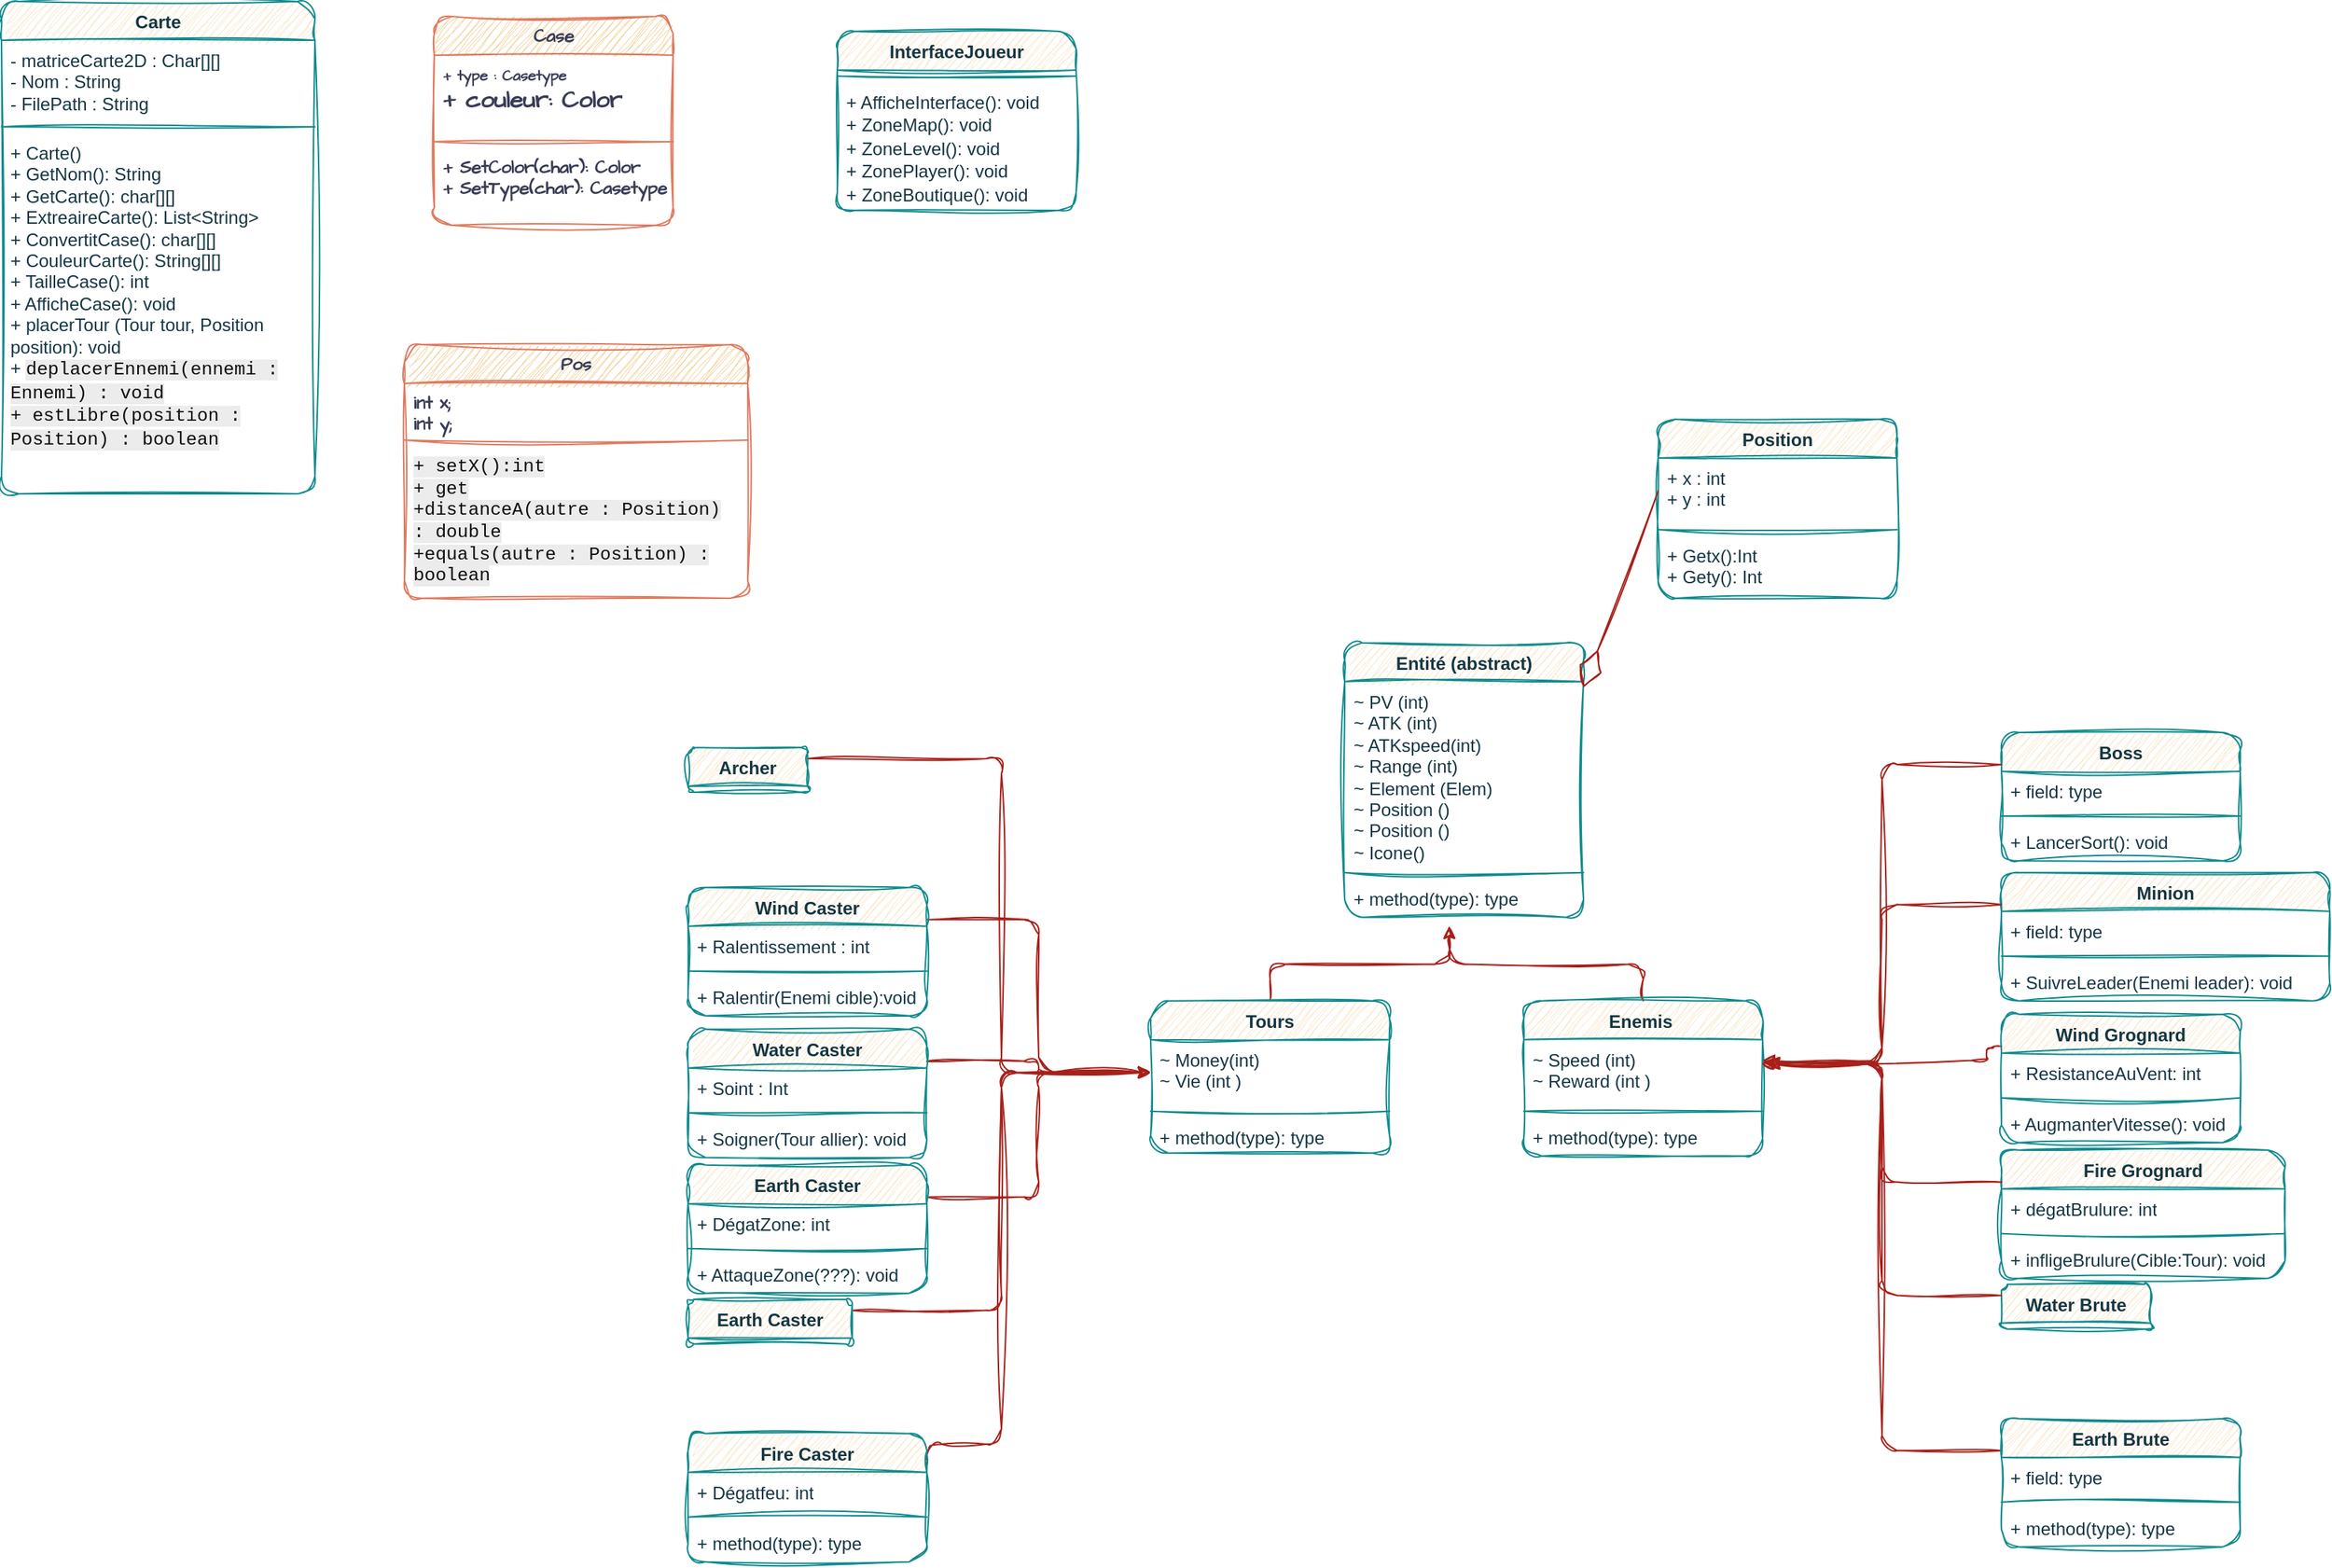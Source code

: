 <mxfile version="24.7.17">
  <diagram id="C5RBs43oDa-KdzZeNtuy" name="Page-1">
    <mxGraphModel dx="1032" dy="497" grid="1" gridSize="10" guides="1" tooltips="1" connect="1" arrows="1" fold="1" page="1" pageScale="1" pageWidth="2339" pageHeight="3300" math="0" shadow="0">
      <root>
        <mxCell id="WIyWlLk6GJQsqaUBKTNV-0" />
        <mxCell id="WIyWlLk6GJQsqaUBKTNV-1" parent="WIyWlLk6GJQsqaUBKTNV-0" />
        <mxCell id="_MfOMdRo1afwO7vZQT5i-0" value="Entit&lt;span style=&quot;background-color: initial;&quot;&gt;é (abstract)&lt;/span&gt;" style="swimlane;fontStyle=1;align=center;verticalAlign=top;childLayout=stackLayout;horizontal=1;startSize=26;horizontalStack=0;resizeParent=1;resizeParentMax=0;resizeLast=0;collapsible=1;marginBottom=0;whiteSpace=wrap;html=1;labelBackgroundColor=none;fillColor=#FAE5C7;strokeColor=#0F8B8D;fontColor=#143642;rounded=1;sketch=1;curveFitting=1;jiggle=2;" parent="WIyWlLk6GJQsqaUBKTNV-1" vertex="1">
          <mxGeometry x="1380" y="479.83" width="160" height="184" as="geometry" />
        </mxCell>
        <mxCell id="_MfOMdRo1afwO7vZQT5i-1" value="~ PV (int)&lt;div&gt;~ ATK (int)&lt;/div&gt;&lt;div&gt;~ ATKspeed(int)&lt;/div&gt;&lt;div&gt;~ Range (int)&lt;/div&gt;&lt;div&gt;~ Element (Elem)&amp;nbsp;&lt;/div&gt;&lt;div&gt;~ Position ()&lt;/div&gt;&lt;div&gt;~ Position ()&lt;/div&gt;&lt;div&gt;~ Icone()&lt;/div&gt;" style="text;strokeColor=none;fillColor=none;align=left;verticalAlign=top;spacingLeft=4;spacingRight=4;overflow=hidden;rotatable=0;points=[[0,0.5],[1,0.5]];portConstraint=eastwest;whiteSpace=wrap;html=1;labelBackgroundColor=none;fontColor=#143642;rounded=1;sketch=1;curveFitting=1;jiggle=2;" parent="_MfOMdRo1afwO7vZQT5i-0" vertex="1">
          <mxGeometry y="26" width="160" height="124" as="geometry" />
        </mxCell>
        <mxCell id="_MfOMdRo1afwO7vZQT5i-2" value="" style="line;strokeWidth=1;fillColor=none;align=left;verticalAlign=middle;spacingTop=-1;spacingLeft=3;spacingRight=3;rotatable=0;labelPosition=right;points=[];portConstraint=eastwest;labelBackgroundColor=none;strokeColor=#0F8B8D;fontColor=#143642;rounded=1;sketch=1;curveFitting=1;jiggle=2;" parent="_MfOMdRo1afwO7vZQT5i-0" vertex="1">
          <mxGeometry y="150" width="160" height="8" as="geometry" />
        </mxCell>
        <mxCell id="_MfOMdRo1afwO7vZQT5i-3" value="+ method(type): type" style="text;strokeColor=none;fillColor=none;align=left;verticalAlign=top;spacingLeft=4;spacingRight=4;overflow=hidden;rotatable=0;points=[[0,0.5],[1,0.5]];portConstraint=eastwest;whiteSpace=wrap;html=1;labelBackgroundColor=none;fontColor=#143642;rounded=1;sketch=1;curveFitting=1;jiggle=2;" parent="_MfOMdRo1afwO7vZQT5i-0" vertex="1">
          <mxGeometry y="158" width="160" height="26" as="geometry" />
        </mxCell>
        <mxCell id="_MfOMdRo1afwO7vZQT5i-50" style="edgeStyle=orthogonalEdgeStyle;rounded=1;orthogonalLoop=1;jettySize=auto;html=1;exitX=0.5;exitY=0;exitDx=0;exitDy=0;strokeColor=#A8201A;fontColor=default;labelBackgroundColor=none;sketch=1;curveFitting=1;jiggle=2;" parent="WIyWlLk6GJQsqaUBKTNV-1" source="_MfOMdRo1afwO7vZQT5i-4" edge="1">
          <mxGeometry relative="1" as="geometry">
            <mxPoint x="1450" y="669.83" as="targetPoint" />
          </mxGeometry>
        </mxCell>
        <mxCell id="_MfOMdRo1afwO7vZQT5i-4" value="Enemis&amp;nbsp;" style="swimlane;fontStyle=1;align=center;verticalAlign=top;childLayout=stackLayout;horizontal=1;startSize=26;horizontalStack=0;resizeParent=1;resizeParentMax=0;resizeLast=0;collapsible=1;marginBottom=0;whiteSpace=wrap;html=1;strokeColor=#0F8B8D;fontColor=#143642;fillColor=#FAE5C7;labelBackgroundColor=none;rounded=1;sketch=1;curveFitting=1;jiggle=2;" parent="WIyWlLk6GJQsqaUBKTNV-1" vertex="1">
          <mxGeometry x="1500" y="719.83" width="160" height="104" as="geometry" />
        </mxCell>
        <mxCell id="_MfOMdRo1afwO7vZQT5i-5" value="~ Speed (int)&lt;div&gt;~ Reward (int )&lt;/div&gt;" style="text;strokeColor=none;fillColor=none;align=left;verticalAlign=top;spacingLeft=4;spacingRight=4;overflow=hidden;rotatable=0;points=[[0,0.5],[1,0.5]];portConstraint=eastwest;whiteSpace=wrap;html=1;fontColor=#143642;labelBackgroundColor=none;rounded=1;sketch=1;curveFitting=1;jiggle=2;" parent="_MfOMdRo1afwO7vZQT5i-4" vertex="1">
          <mxGeometry y="26" width="160" height="44" as="geometry" />
        </mxCell>
        <mxCell id="_MfOMdRo1afwO7vZQT5i-6" value="" style="line;strokeWidth=1;fillColor=none;align=left;verticalAlign=middle;spacingTop=-1;spacingLeft=3;spacingRight=3;rotatable=0;labelPosition=right;points=[];portConstraint=eastwest;strokeColor=#0F8B8D;fontColor=#143642;labelBackgroundColor=none;rounded=1;sketch=1;curveFitting=1;jiggle=2;" parent="_MfOMdRo1afwO7vZQT5i-4" vertex="1">
          <mxGeometry y="70" width="160" height="8" as="geometry" />
        </mxCell>
        <mxCell id="_MfOMdRo1afwO7vZQT5i-7" value="+ method(type): type" style="text;strokeColor=none;fillColor=none;align=left;verticalAlign=top;spacingLeft=4;spacingRight=4;overflow=hidden;rotatable=0;points=[[0,0.5],[1,0.5]];portConstraint=eastwest;whiteSpace=wrap;html=1;fontColor=#143642;labelBackgroundColor=none;rounded=1;sketch=1;curveFitting=1;jiggle=2;" parent="_MfOMdRo1afwO7vZQT5i-4" vertex="1">
          <mxGeometry y="78" width="160" height="26" as="geometry" />
        </mxCell>
        <mxCell id="_MfOMdRo1afwO7vZQT5i-51" style="edgeStyle=orthogonalEdgeStyle;rounded=1;orthogonalLoop=1;jettySize=auto;html=1;exitX=0.5;exitY=0;exitDx=0;exitDy=0;strokeColor=#A8201A;fontColor=default;labelBackgroundColor=none;sketch=1;curveFitting=1;jiggle=2;" parent="WIyWlLk6GJQsqaUBKTNV-1" source="_MfOMdRo1afwO7vZQT5i-9" edge="1">
          <mxGeometry relative="1" as="geometry">
            <mxPoint x="1450" y="669.83" as="targetPoint" />
          </mxGeometry>
        </mxCell>
        <mxCell id="_MfOMdRo1afwO7vZQT5i-9" value="Tours" style="swimlane;fontStyle=1;align=center;verticalAlign=top;childLayout=stackLayout;horizontal=1;startSize=26;horizontalStack=0;resizeParent=1;resizeParentMax=0;resizeLast=0;collapsible=1;marginBottom=0;whiteSpace=wrap;html=1;strokeColor=#0F8B8D;fontColor=#143642;fillColor=#FAE5C7;labelBackgroundColor=none;rounded=1;sketch=1;curveFitting=1;jiggle=2;" parent="WIyWlLk6GJQsqaUBKTNV-1" vertex="1">
          <mxGeometry x="1250" y="719.83" width="160" height="102" as="geometry" />
        </mxCell>
        <mxCell id="_MfOMdRo1afwO7vZQT5i-10" value="~ Money(int)&lt;div&gt;~ Vie (int )&lt;/div&gt;" style="text;strokeColor=none;fillColor=none;align=left;verticalAlign=top;spacingLeft=4;spacingRight=4;overflow=hidden;rotatable=0;points=[[0,0.5],[1,0.5]];portConstraint=eastwest;whiteSpace=wrap;html=1;fontColor=#143642;labelBackgroundColor=none;rounded=1;sketch=1;curveFitting=1;jiggle=2;" parent="_MfOMdRo1afwO7vZQT5i-9" vertex="1">
          <mxGeometry y="26" width="160" height="44" as="geometry" />
        </mxCell>
        <mxCell id="_MfOMdRo1afwO7vZQT5i-11" value="" style="line;strokeWidth=1;fillColor=none;align=left;verticalAlign=middle;spacingTop=-1;spacingLeft=3;spacingRight=3;rotatable=0;labelPosition=right;points=[];portConstraint=eastwest;strokeColor=#0F8B8D;fontColor=#143642;labelBackgroundColor=none;rounded=1;sketch=1;curveFitting=1;jiggle=2;" parent="_MfOMdRo1afwO7vZQT5i-9" vertex="1">
          <mxGeometry y="70" width="160" height="8" as="geometry" />
        </mxCell>
        <mxCell id="_MfOMdRo1afwO7vZQT5i-12" value="+ method(type): type" style="text;strokeColor=none;fillColor=none;align=left;verticalAlign=top;spacingLeft=4;spacingRight=4;overflow=hidden;rotatable=0;points=[[0,0.5],[1,0.5]];portConstraint=eastwest;whiteSpace=wrap;html=1;fontColor=#143642;labelBackgroundColor=none;rounded=1;sketch=1;curveFitting=1;jiggle=2;" parent="_MfOMdRo1afwO7vZQT5i-9" vertex="1">
          <mxGeometry y="78" width="160" height="24" as="geometry" />
        </mxCell>
        <mxCell id="_MfOMdRo1afwO7vZQT5i-17" value="Minion" style="swimlane;fontStyle=1;align=center;verticalAlign=top;childLayout=stackLayout;horizontal=1;startSize=26;horizontalStack=0;resizeParent=1;resizeParentMax=0;resizeLast=0;collapsible=1;marginBottom=0;whiteSpace=wrap;html=1;strokeColor=#0F8B8D;fontColor=#143642;fillColor=#FAE5C7;labelBackgroundColor=none;rounded=1;sketch=1;curveFitting=1;jiggle=2;" parent="WIyWlLk6GJQsqaUBKTNV-1" vertex="1">
          <mxGeometry x="1820" y="633.83" width="220" height="86" as="geometry">
            <mxRectangle x="1820" y="633.83" width="80" height="30" as="alternateBounds" />
          </mxGeometry>
        </mxCell>
        <mxCell id="_MfOMdRo1afwO7vZQT5i-18" value="+ field: type" style="text;strokeColor=none;fillColor=none;align=left;verticalAlign=top;spacingLeft=4;spacingRight=4;overflow=hidden;rotatable=0;points=[[0,0.5],[1,0.5]];portConstraint=eastwest;whiteSpace=wrap;html=1;fontColor=#143642;labelBackgroundColor=none;rounded=1;sketch=1;curveFitting=1;jiggle=2;" parent="_MfOMdRo1afwO7vZQT5i-17" vertex="1">
          <mxGeometry y="26" width="220" height="26" as="geometry" />
        </mxCell>
        <mxCell id="_MfOMdRo1afwO7vZQT5i-19" value="" style="line;strokeWidth=1;fillColor=none;align=left;verticalAlign=middle;spacingTop=-1;spacingLeft=3;spacingRight=3;rotatable=0;labelPosition=right;points=[];portConstraint=eastwest;strokeColor=#0F8B8D;fontColor=#143642;labelBackgroundColor=none;rounded=1;sketch=1;curveFitting=1;jiggle=2;" parent="_MfOMdRo1afwO7vZQT5i-17" vertex="1">
          <mxGeometry y="52" width="220" height="8" as="geometry" />
        </mxCell>
        <mxCell id="_MfOMdRo1afwO7vZQT5i-20" value="+ SuivreLeader(Enemi leader): void" style="text;strokeColor=none;fillColor=none;align=left;verticalAlign=top;spacingLeft=4;spacingRight=4;overflow=hidden;rotatable=0;points=[[0,0.5],[1,0.5]];portConstraint=eastwest;whiteSpace=wrap;html=1;fontColor=#143642;labelBackgroundColor=none;rounded=1;sketch=1;curveFitting=1;jiggle=2;" parent="_MfOMdRo1afwO7vZQT5i-17" vertex="1">
          <mxGeometry y="60" width="220" height="26" as="geometry" />
        </mxCell>
        <mxCell id="_MfOMdRo1afwO7vZQT5i-54" style="edgeStyle=orthogonalEdgeStyle;rounded=1;hachureGap=4;orthogonalLoop=1;jettySize=auto;html=1;exitX=0;exitY=0.25;exitDx=0;exitDy=0;strokeColor=#A8201A;fontFamily=Architects Daughter;fontSource=https%3A%2F%2Ffonts.googleapis.com%2Fcss%3Ffamily%3DArchitects%2BDaughter;fontColor=default;labelBackgroundColor=none;sketch=1;curveFitting=1;jiggle=2;" parent="WIyWlLk6GJQsqaUBKTNV-1" source="_MfOMdRo1afwO7vZQT5i-21" edge="1">
          <mxGeometry relative="1" as="geometry">
            <mxPoint x="1660" y="759.83" as="targetPoint" />
            <Array as="points">
              <mxPoint x="1810" y="759.83" />
            </Array>
          </mxGeometry>
        </mxCell>
        <mxCell id="_MfOMdRo1afwO7vZQT5i-21" value="Wind Grognard" style="swimlane;fontStyle=1;align=center;verticalAlign=top;childLayout=stackLayout;horizontal=1;startSize=26;horizontalStack=0;resizeParent=1;resizeParentMax=0;resizeLast=0;collapsible=1;marginBottom=0;whiteSpace=wrap;html=1;strokeColor=#0F8B8D;fontColor=#143642;fillColor=#FAE5C7;labelBackgroundColor=none;rounded=1;sketch=1;curveFitting=1;jiggle=2;" parent="WIyWlLk6GJQsqaUBKTNV-1" vertex="1">
          <mxGeometry x="1820" y="728.83" width="160" height="86" as="geometry">
            <mxRectangle x="1820" y="728.83" width="120" height="30" as="alternateBounds" />
          </mxGeometry>
        </mxCell>
        <mxCell id="_MfOMdRo1afwO7vZQT5i-22" value="+ ResistanceAuVent: int" style="text;strokeColor=none;fillColor=none;align=left;verticalAlign=top;spacingLeft=4;spacingRight=4;overflow=hidden;rotatable=0;points=[[0,0.5],[1,0.5]];portConstraint=eastwest;whiteSpace=wrap;html=1;fontColor=#143642;labelBackgroundColor=none;rounded=1;sketch=1;curveFitting=1;jiggle=2;" parent="_MfOMdRo1afwO7vZQT5i-21" vertex="1">
          <mxGeometry y="26" width="160" height="26" as="geometry" />
        </mxCell>
        <mxCell id="_MfOMdRo1afwO7vZQT5i-23" value="" style="line;strokeWidth=1;fillColor=none;align=left;verticalAlign=middle;spacingTop=-1;spacingLeft=3;spacingRight=3;rotatable=0;labelPosition=right;points=[];portConstraint=eastwest;strokeColor=#0F8B8D;fontColor=#143642;labelBackgroundColor=none;rounded=1;sketch=1;curveFitting=1;jiggle=2;" parent="_MfOMdRo1afwO7vZQT5i-21" vertex="1">
          <mxGeometry y="52" width="160" height="8" as="geometry" />
        </mxCell>
        <mxCell id="_MfOMdRo1afwO7vZQT5i-24" value="+ AugmanterVitesse(): void" style="text;strokeColor=none;fillColor=none;align=left;verticalAlign=top;spacingLeft=4;spacingRight=4;overflow=hidden;rotatable=0;points=[[0,0.5],[1,0.5]];portConstraint=eastwest;whiteSpace=wrap;html=1;fontColor=#143642;labelBackgroundColor=none;rounded=1;sketch=1;curveFitting=1;jiggle=2;" parent="_MfOMdRo1afwO7vZQT5i-21" vertex="1">
          <mxGeometry y="60" width="160" height="26" as="geometry" />
        </mxCell>
        <mxCell id="_MfOMdRo1afwO7vZQT5i-25" value="Fire&lt;span style=&quot;background-color: initial;&quot;&gt;&amp;nbsp;Grognard&lt;/span&gt;" style="swimlane;fontStyle=1;align=center;verticalAlign=top;childLayout=stackLayout;horizontal=1;startSize=26;horizontalStack=0;resizeParent=1;resizeParentMax=0;resizeLast=0;collapsible=1;marginBottom=0;whiteSpace=wrap;html=1;strokeColor=#0F8B8D;fontColor=#143642;fillColor=#FAE5C7;labelBackgroundColor=none;rounded=1;sketch=1;curveFitting=1;jiggle=2;" parent="WIyWlLk6GJQsqaUBKTNV-1" vertex="1">
          <mxGeometry x="1820" y="819.83" width="190" height="86" as="geometry">
            <mxRectangle x="1820" y="819.83" width="120" height="30" as="alternateBounds" />
          </mxGeometry>
        </mxCell>
        <mxCell id="_MfOMdRo1afwO7vZQT5i-26" value="+ dégatBrulure: int" style="text;strokeColor=none;fillColor=none;align=left;verticalAlign=top;spacingLeft=4;spacingRight=4;overflow=hidden;rotatable=0;points=[[0,0.5],[1,0.5]];portConstraint=eastwest;whiteSpace=wrap;html=1;fontColor=#143642;labelBackgroundColor=none;rounded=1;sketch=1;curveFitting=1;jiggle=2;" parent="_MfOMdRo1afwO7vZQT5i-25" vertex="1">
          <mxGeometry y="26" width="190" height="26" as="geometry" />
        </mxCell>
        <mxCell id="_MfOMdRo1afwO7vZQT5i-27" value="" style="line;strokeWidth=1;fillColor=none;align=left;verticalAlign=middle;spacingTop=-1;spacingLeft=3;spacingRight=3;rotatable=0;labelPosition=right;points=[];portConstraint=eastwest;strokeColor=#0F8B8D;fontColor=#143642;labelBackgroundColor=none;rounded=1;sketch=1;curveFitting=1;jiggle=2;" parent="_MfOMdRo1afwO7vZQT5i-25" vertex="1">
          <mxGeometry y="52" width="190" height="8" as="geometry" />
        </mxCell>
        <mxCell id="_MfOMdRo1afwO7vZQT5i-28" value="+ infligeBrulure(Cible:Tour): void" style="text;strokeColor=none;fillColor=none;align=left;verticalAlign=top;spacingLeft=4;spacingRight=4;overflow=hidden;rotatable=0;points=[[0,0.5],[1,0.5]];portConstraint=eastwest;whiteSpace=wrap;html=1;fontColor=#143642;labelBackgroundColor=none;rounded=1;sketch=1;curveFitting=1;jiggle=2;" parent="_MfOMdRo1afwO7vZQT5i-25" vertex="1">
          <mxGeometry y="60" width="190" height="26" as="geometry" />
        </mxCell>
        <mxCell id="_MfOMdRo1afwO7vZQT5i-29" value="&lt;span style=&quot;background-color: initial;&quot;&gt;Water Brute&lt;/span&gt;" style="swimlane;fontStyle=1;align=center;verticalAlign=top;childLayout=stackLayout;horizontal=1;startSize=26;horizontalStack=0;resizeParent=1;resizeParentMax=0;resizeLast=0;collapsible=1;marginBottom=0;whiteSpace=wrap;html=1;strokeColor=#0F8B8D;fontColor=#143642;fillColor=#FAE5C7;labelBackgroundColor=none;rounded=1;sketch=1;curveFitting=1;jiggle=2;" parent="WIyWlLk6GJQsqaUBKTNV-1" vertex="1" collapsed="1">
          <mxGeometry x="1820" y="909.83" width="100" height="30" as="geometry">
            <mxRectangle x="2090" y="590" width="160" height="86" as="alternateBounds" />
          </mxGeometry>
        </mxCell>
        <mxCell id="_MfOMdRo1afwO7vZQT5i-30" value="+ field: type" style="text;strokeColor=none;fillColor=none;align=left;verticalAlign=top;spacingLeft=4;spacingRight=4;overflow=hidden;rotatable=0;points=[[0,0.5],[1,0.5]];portConstraint=eastwest;whiteSpace=wrap;html=1;fontColor=#143642;labelBackgroundColor=none;rounded=1;sketch=1;curveFitting=1;jiggle=2;" parent="_MfOMdRo1afwO7vZQT5i-29" vertex="1">
          <mxGeometry y="26" width="160" height="26" as="geometry" />
        </mxCell>
        <mxCell id="_MfOMdRo1afwO7vZQT5i-31" value="" style="line;strokeWidth=1;fillColor=none;align=left;verticalAlign=middle;spacingTop=-1;spacingLeft=3;spacingRight=3;rotatable=0;labelPosition=right;points=[];portConstraint=eastwest;strokeColor=#0F8B8D;fontColor=#143642;labelBackgroundColor=none;rounded=1;sketch=1;curveFitting=1;jiggle=2;" parent="_MfOMdRo1afwO7vZQT5i-29" vertex="1">
          <mxGeometry y="52" width="160" height="8" as="geometry" />
        </mxCell>
        <mxCell id="_MfOMdRo1afwO7vZQT5i-32" value="+ method(type): type" style="text;strokeColor=none;fillColor=none;align=left;verticalAlign=top;spacingLeft=4;spacingRight=4;overflow=hidden;rotatable=0;points=[[0,0.5],[1,0.5]];portConstraint=eastwest;whiteSpace=wrap;html=1;fontColor=#143642;labelBackgroundColor=none;rounded=1;sketch=1;curveFitting=1;jiggle=2;" parent="_MfOMdRo1afwO7vZQT5i-29" vertex="1">
          <mxGeometry y="60" width="160" height="26" as="geometry" />
        </mxCell>
        <mxCell id="_MfOMdRo1afwO7vZQT5i-60" style="edgeStyle=orthogonalEdgeStyle;rounded=1;hachureGap=4;orthogonalLoop=1;jettySize=auto;html=1;exitX=0;exitY=0.25;exitDx=0;exitDy=0;strokeColor=#A8201A;fontFamily=Architects Daughter;fontSource=https%3A%2F%2Ffonts.googleapis.com%2Fcss%3Ffamily%3DArchitects%2BDaughter;fontColor=default;labelBackgroundColor=none;sketch=1;curveFitting=1;jiggle=2;" parent="WIyWlLk6GJQsqaUBKTNV-1" source="_MfOMdRo1afwO7vZQT5i-33" target="_MfOMdRo1afwO7vZQT5i-5" edge="1">
          <mxGeometry relative="1" as="geometry">
            <Array as="points">
              <mxPoint x="1820" y="1022" />
              <mxPoint x="1740" y="1022" />
              <mxPoint x="1740" y="760" />
            </Array>
          </mxGeometry>
        </mxCell>
        <mxCell id="_MfOMdRo1afwO7vZQT5i-33" value="&lt;span style=&quot;background-color: initial;&quot;&gt;Earth Brute&lt;/span&gt;" style="swimlane;fontStyle=1;align=center;verticalAlign=top;childLayout=stackLayout;horizontal=1;startSize=26;horizontalStack=0;resizeParent=1;resizeParentMax=0;resizeLast=0;collapsible=1;marginBottom=0;whiteSpace=wrap;html=1;strokeColor=#0F8B8D;fontColor=#143642;fillColor=#FAE5C7;labelBackgroundColor=none;rounded=1;sketch=1;curveFitting=1;jiggle=2;" parent="WIyWlLk6GJQsqaUBKTNV-1" vertex="1">
          <mxGeometry x="1820" y="999.83" width="160" height="86" as="geometry">
            <mxRectangle x="1820" y="999.83" width="100" height="30" as="alternateBounds" />
          </mxGeometry>
        </mxCell>
        <mxCell id="_MfOMdRo1afwO7vZQT5i-34" value="+ field: type" style="text;strokeColor=none;fillColor=none;align=left;verticalAlign=top;spacingLeft=4;spacingRight=4;overflow=hidden;rotatable=0;points=[[0,0.5],[1,0.5]];portConstraint=eastwest;whiteSpace=wrap;html=1;fontColor=#143642;labelBackgroundColor=none;rounded=1;sketch=1;curveFitting=1;jiggle=2;" parent="_MfOMdRo1afwO7vZQT5i-33" vertex="1">
          <mxGeometry y="26" width="160" height="26" as="geometry" />
        </mxCell>
        <mxCell id="_MfOMdRo1afwO7vZQT5i-35" value="" style="line;strokeWidth=1;fillColor=none;align=left;verticalAlign=middle;spacingTop=-1;spacingLeft=3;spacingRight=3;rotatable=0;labelPosition=right;points=[];portConstraint=eastwest;strokeColor=#0F8B8D;fontColor=#143642;labelBackgroundColor=none;rounded=1;sketch=1;curveFitting=1;jiggle=2;" parent="_MfOMdRo1afwO7vZQT5i-33" vertex="1">
          <mxGeometry y="52" width="160" height="8" as="geometry" />
        </mxCell>
        <mxCell id="_MfOMdRo1afwO7vZQT5i-36" value="+ method(type): type" style="text;strokeColor=none;fillColor=none;align=left;verticalAlign=top;spacingLeft=4;spacingRight=4;overflow=hidden;rotatable=0;points=[[0,0.5],[1,0.5]];portConstraint=eastwest;whiteSpace=wrap;html=1;fontColor=#143642;labelBackgroundColor=none;rounded=1;sketch=1;curveFitting=1;jiggle=2;" parent="_MfOMdRo1afwO7vZQT5i-33" vertex="1">
          <mxGeometry y="60" width="160" height="26" as="geometry" />
        </mxCell>
        <mxCell id="_MfOMdRo1afwO7vZQT5i-37" value="&lt;span style=&quot;background-color: initial;&quot;&gt;Boss&lt;/span&gt;" style="swimlane;fontStyle=1;align=center;verticalAlign=top;childLayout=stackLayout;horizontal=1;startSize=26;horizontalStack=0;resizeParent=1;resizeParentMax=0;resizeLast=0;collapsible=1;marginBottom=0;whiteSpace=wrap;html=1;strokeColor=#0F8B8D;fontColor=#143642;fillColor=#FAE5C7;labelBackgroundColor=none;rounded=1;sketch=1;curveFitting=1;jiggle=2;" parent="WIyWlLk6GJQsqaUBKTNV-1" vertex="1">
          <mxGeometry x="1820" y="540" width="160" height="86" as="geometry">
            <mxRectangle x="1820" y="540" width="70" height="30" as="alternateBounds" />
          </mxGeometry>
        </mxCell>
        <mxCell id="_MfOMdRo1afwO7vZQT5i-38" value="+ field: type" style="text;strokeColor=none;fillColor=none;align=left;verticalAlign=top;spacingLeft=4;spacingRight=4;overflow=hidden;rotatable=0;points=[[0,0.5],[1,0.5]];portConstraint=eastwest;whiteSpace=wrap;html=1;fontColor=#143642;labelBackgroundColor=none;rounded=1;sketch=1;curveFitting=1;jiggle=2;" parent="_MfOMdRo1afwO7vZQT5i-37" vertex="1">
          <mxGeometry y="26" width="160" height="26" as="geometry" />
        </mxCell>
        <mxCell id="_MfOMdRo1afwO7vZQT5i-39" value="" style="line;strokeWidth=1;fillColor=none;align=left;verticalAlign=middle;spacingTop=-1;spacingLeft=3;spacingRight=3;rotatable=0;labelPosition=right;points=[];portConstraint=eastwest;strokeColor=#0F8B8D;fontColor=#143642;labelBackgroundColor=none;rounded=1;sketch=1;curveFitting=1;jiggle=2;" parent="_MfOMdRo1afwO7vZQT5i-37" vertex="1">
          <mxGeometry y="52" width="160" height="8" as="geometry" />
        </mxCell>
        <mxCell id="_MfOMdRo1afwO7vZQT5i-40" value="+ LancerSort(): void" style="text;strokeColor=none;fillColor=none;align=left;verticalAlign=top;spacingLeft=4;spacingRight=4;overflow=hidden;rotatable=0;points=[[0,0.5],[1,0.5]];portConstraint=eastwest;whiteSpace=wrap;html=1;fontColor=#143642;labelBackgroundColor=none;rounded=1;sketch=1;curveFitting=1;jiggle=2;" parent="_MfOMdRo1afwO7vZQT5i-37" vertex="1">
          <mxGeometry y="60" width="160" height="26" as="geometry" />
        </mxCell>
        <mxCell id="_MfOMdRo1afwO7vZQT5i-52" style="edgeStyle=orthogonalEdgeStyle;rounded=1;orthogonalLoop=1;jettySize=auto;html=1;exitX=0;exitY=0.25;exitDx=0;exitDy=0;entryX=0.995;entryY=0.371;entryDx=0;entryDy=0;entryPerimeter=0;strokeColor=#A8201A;fontColor=default;labelBackgroundColor=none;sketch=1;curveFitting=1;jiggle=2;" parent="WIyWlLk6GJQsqaUBKTNV-1" source="_MfOMdRo1afwO7vZQT5i-17" target="_MfOMdRo1afwO7vZQT5i-5" edge="1">
          <mxGeometry relative="1" as="geometry" />
        </mxCell>
        <mxCell id="_MfOMdRo1afwO7vZQT5i-55" style="edgeStyle=orthogonalEdgeStyle;rounded=1;hachureGap=4;orthogonalLoop=1;jettySize=auto;html=1;exitX=0;exitY=0.25;exitDx=0;exitDy=0;entryX=1;entryY=0.352;entryDx=0;entryDy=0;entryPerimeter=0;strokeColor=#A8201A;fontFamily=Architects Daughter;fontSource=https%3A%2F%2Ffonts.googleapis.com%2Fcss%3Ffamily%3DArchitects%2BDaughter;fontColor=default;labelBackgroundColor=none;sketch=1;curveFitting=1;jiggle=2;" parent="WIyWlLk6GJQsqaUBKTNV-1" source="_MfOMdRo1afwO7vZQT5i-25" target="_MfOMdRo1afwO7vZQT5i-5" edge="1">
          <mxGeometry relative="1" as="geometry" />
        </mxCell>
        <mxCell id="_MfOMdRo1afwO7vZQT5i-56" style="edgeStyle=orthogonalEdgeStyle;rounded=1;hachureGap=4;orthogonalLoop=1;jettySize=auto;html=1;exitX=0;exitY=0.25;exitDx=0;exitDy=0;entryX=1.021;entryY=0.371;entryDx=0;entryDy=0;entryPerimeter=0;strokeColor=#A8201A;fontFamily=Architects Daughter;fontSource=https%3A%2F%2Ffonts.googleapis.com%2Fcss%3Ffamily%3DArchitects%2BDaughter;fontColor=default;labelBackgroundColor=none;sketch=1;curveFitting=1;jiggle=2;" parent="WIyWlLk6GJQsqaUBKTNV-1" source="_MfOMdRo1afwO7vZQT5i-29" target="_MfOMdRo1afwO7vZQT5i-5" edge="1">
          <mxGeometry relative="1" as="geometry" />
        </mxCell>
        <mxCell id="_MfOMdRo1afwO7vZQT5i-59" style="edgeStyle=orthogonalEdgeStyle;rounded=1;hachureGap=4;orthogonalLoop=1;jettySize=auto;html=1;exitX=0;exitY=0.25;exitDx=0;exitDy=0;entryX=1.021;entryY=0.352;entryDx=0;entryDy=0;entryPerimeter=0;strokeColor=#A8201A;fontFamily=Architects Daughter;fontSource=https%3A%2F%2Ffonts.googleapis.com%2Fcss%3Ffamily%3DArchitects%2BDaughter;fontColor=default;labelBackgroundColor=none;sketch=1;curveFitting=1;jiggle=2;" parent="WIyWlLk6GJQsqaUBKTNV-1" source="_MfOMdRo1afwO7vZQT5i-37" target="_MfOMdRo1afwO7vZQT5i-5" edge="1">
          <mxGeometry relative="1" as="geometry" />
        </mxCell>
        <mxCell id="_MfOMdRo1afwO7vZQT5i-127" style="edgeStyle=orthogonalEdgeStyle;rounded=1;hachureGap=4;orthogonalLoop=1;jettySize=auto;html=1;exitX=1;exitY=0.25;exitDx=0;exitDy=0;strokeColor=#A8201A;fontFamily=Architects Daughter;fontSource=https%3A%2F%2Ffonts.googleapis.com%2Fcss%3Ffamily%3DArchitects%2BDaughter;fontColor=default;labelBackgroundColor=none;sketch=1;curveFitting=1;jiggle=2;" parent="WIyWlLk6GJQsqaUBKTNV-1" source="_MfOMdRo1afwO7vZQT5i-61" target="_MfOMdRo1afwO7vZQT5i-10" edge="1">
          <mxGeometry relative="1" as="geometry" />
        </mxCell>
        <mxCell id="_MfOMdRo1afwO7vZQT5i-61" value="Wind Caster" style="swimlane;fontStyle=1;align=center;verticalAlign=top;childLayout=stackLayout;horizontal=1;startSize=26;horizontalStack=0;resizeParent=1;resizeParentMax=0;resizeLast=0;collapsible=1;marginBottom=0;whiteSpace=wrap;html=1;strokeColor=#0F8B8D;fontColor=#143642;fillColor=#FAE5C7;labelBackgroundColor=none;rounded=1;sketch=1;curveFitting=1;jiggle=2;" parent="WIyWlLk6GJQsqaUBKTNV-1" vertex="1">
          <mxGeometry x="940" y="643.83" width="160" height="86" as="geometry">
            <mxRectangle x="940" y="643.83" width="110" height="30" as="alternateBounds" />
          </mxGeometry>
        </mxCell>
        <mxCell id="_MfOMdRo1afwO7vZQT5i-62" value="+ Ralentissement : int" style="text;strokeColor=none;fillColor=none;align=left;verticalAlign=top;spacingLeft=4;spacingRight=4;overflow=hidden;rotatable=0;points=[[0,0.5],[1,0.5]];portConstraint=eastwest;whiteSpace=wrap;html=1;fontColor=#143642;labelBackgroundColor=none;rounded=1;sketch=1;curveFitting=1;jiggle=2;" parent="_MfOMdRo1afwO7vZQT5i-61" vertex="1">
          <mxGeometry y="26" width="160" height="26" as="geometry" />
        </mxCell>
        <mxCell id="_MfOMdRo1afwO7vZQT5i-63" value="" style="line;strokeWidth=1;fillColor=none;align=left;verticalAlign=middle;spacingTop=-1;spacingLeft=3;spacingRight=3;rotatable=0;labelPosition=right;points=[];portConstraint=eastwest;strokeColor=#0F8B8D;fontColor=#143642;labelBackgroundColor=none;rounded=1;sketch=1;curveFitting=1;jiggle=2;" parent="_MfOMdRo1afwO7vZQT5i-61" vertex="1">
          <mxGeometry y="52" width="160" height="8" as="geometry" />
        </mxCell>
        <mxCell id="_MfOMdRo1afwO7vZQT5i-64" value="+ Ralentir(Enemi cible):void" style="text;strokeColor=none;fillColor=none;align=left;verticalAlign=top;spacingLeft=4;spacingRight=4;overflow=hidden;rotatable=0;points=[[0,0.5],[1,0.5]];portConstraint=eastwest;whiteSpace=wrap;html=1;fontColor=#143642;labelBackgroundColor=none;rounded=1;sketch=1;curveFitting=1;jiggle=2;" parent="_MfOMdRo1afwO7vZQT5i-61" vertex="1">
          <mxGeometry y="60" width="160" height="26" as="geometry" />
        </mxCell>
        <mxCell id="_MfOMdRo1afwO7vZQT5i-126" style="edgeStyle=orthogonalEdgeStyle;rounded=1;hachureGap=4;orthogonalLoop=1;jettySize=auto;html=1;exitX=1;exitY=0.25;exitDx=0;exitDy=0;entryX=0;entryY=0.5;entryDx=0;entryDy=0;strokeColor=#A8201A;fontFamily=Architects Daughter;fontSource=https%3A%2F%2Ffonts.googleapis.com%2Fcss%3Ffamily%3DArchitects%2BDaughter;fontColor=default;labelBackgroundColor=none;sketch=1;curveFitting=1;jiggle=2;" parent="WIyWlLk6GJQsqaUBKTNV-1" source="_MfOMdRo1afwO7vZQT5i-65" target="_MfOMdRo1afwO7vZQT5i-10" edge="1">
          <mxGeometry relative="1" as="geometry" />
        </mxCell>
        <mxCell id="_MfOMdRo1afwO7vZQT5i-65" value="Water Caster" style="swimlane;fontStyle=1;align=center;verticalAlign=top;childLayout=stackLayout;horizontal=1;startSize=26;horizontalStack=0;resizeParent=1;resizeParentMax=0;resizeLast=0;collapsible=1;marginBottom=0;whiteSpace=wrap;html=1;strokeColor=#0F8B8D;fontColor=#143642;fillColor=#FAE5C7;labelBackgroundColor=none;rounded=1;sketch=1;curveFitting=1;jiggle=2;" parent="WIyWlLk6GJQsqaUBKTNV-1" vertex="1">
          <mxGeometry x="940" y="738.83" width="160" height="86" as="geometry">
            <mxRectangle x="940" y="738.83" width="110" height="30" as="alternateBounds" />
          </mxGeometry>
        </mxCell>
        <mxCell id="_MfOMdRo1afwO7vZQT5i-66" value="+ Soint : Int&amp;nbsp;" style="text;strokeColor=none;fillColor=none;align=left;verticalAlign=top;spacingLeft=4;spacingRight=4;overflow=hidden;rotatable=0;points=[[0,0.5],[1,0.5]];portConstraint=eastwest;whiteSpace=wrap;html=1;fontColor=#143642;labelBackgroundColor=none;rounded=1;sketch=1;curveFitting=1;jiggle=2;" parent="_MfOMdRo1afwO7vZQT5i-65" vertex="1">
          <mxGeometry y="26" width="160" height="26" as="geometry" />
        </mxCell>
        <mxCell id="_MfOMdRo1afwO7vZQT5i-67" value="" style="line;strokeWidth=1;fillColor=none;align=left;verticalAlign=middle;spacingTop=-1;spacingLeft=3;spacingRight=3;rotatable=0;labelPosition=right;points=[];portConstraint=eastwest;strokeColor=#0F8B8D;fontColor=#143642;labelBackgroundColor=none;rounded=1;sketch=1;curveFitting=1;jiggle=2;" parent="_MfOMdRo1afwO7vZQT5i-65" vertex="1">
          <mxGeometry y="52" width="160" height="8" as="geometry" />
        </mxCell>
        <mxCell id="_MfOMdRo1afwO7vZQT5i-68" value="+ Soigner(Tour allier): void" style="text;strokeColor=none;fillColor=none;align=left;verticalAlign=top;spacingLeft=4;spacingRight=4;overflow=hidden;rotatable=0;points=[[0,0.5],[1,0.5]];portConstraint=eastwest;whiteSpace=wrap;html=1;fontColor=#143642;labelBackgroundColor=none;rounded=1;sketch=1;curveFitting=1;jiggle=2;" parent="_MfOMdRo1afwO7vZQT5i-65" vertex="1">
          <mxGeometry y="60" width="160" height="26" as="geometry" />
        </mxCell>
        <mxCell id="_MfOMdRo1afwO7vZQT5i-129" style="edgeStyle=orthogonalEdgeStyle;rounded=1;hachureGap=4;orthogonalLoop=1;jettySize=auto;html=1;exitX=1;exitY=0.25;exitDx=0;exitDy=0;strokeColor=#A8201A;fontFamily=Architects Daughter;fontSource=https%3A%2F%2Ffonts.googleapis.com%2Fcss%3Ffamily%3DArchitects%2BDaughter;fontColor=default;labelBackgroundColor=none;sketch=1;curveFitting=1;jiggle=2;" parent="WIyWlLk6GJQsqaUBKTNV-1" source="_MfOMdRo1afwO7vZQT5i-69" target="_MfOMdRo1afwO7vZQT5i-10" edge="1">
          <mxGeometry relative="1" as="geometry" />
        </mxCell>
        <mxCell id="_MfOMdRo1afwO7vZQT5i-69" value="Earth Caster" style="swimlane;fontStyle=1;align=center;verticalAlign=top;childLayout=stackLayout;horizontal=1;startSize=26;horizontalStack=0;resizeParent=1;resizeParentMax=0;resizeLast=0;collapsible=1;marginBottom=0;whiteSpace=wrap;html=1;strokeColor=#0F8B8D;fontColor=#143642;fillColor=#FAE5C7;labelBackgroundColor=none;rounded=1;sketch=1;curveFitting=1;jiggle=2;" parent="WIyWlLk6GJQsqaUBKTNV-1" vertex="1">
          <mxGeometry x="940" y="829.83" width="160" height="86" as="geometry">
            <mxRectangle x="940" y="829.83" width="110" height="30" as="alternateBounds" />
          </mxGeometry>
        </mxCell>
        <mxCell id="_MfOMdRo1afwO7vZQT5i-70" value="+ DégatZone: int" style="text;strokeColor=none;fillColor=none;align=left;verticalAlign=top;spacingLeft=4;spacingRight=4;overflow=hidden;rotatable=0;points=[[0,0.5],[1,0.5]];portConstraint=eastwest;whiteSpace=wrap;html=1;fontColor=#143642;labelBackgroundColor=none;rounded=1;sketch=1;curveFitting=1;jiggle=2;" parent="_MfOMdRo1afwO7vZQT5i-69" vertex="1">
          <mxGeometry y="26" width="160" height="26" as="geometry" />
        </mxCell>
        <mxCell id="_MfOMdRo1afwO7vZQT5i-71" value="" style="line;strokeWidth=1;fillColor=none;align=left;verticalAlign=middle;spacingTop=-1;spacingLeft=3;spacingRight=3;rotatable=0;labelPosition=right;points=[];portConstraint=eastwest;strokeColor=#0F8B8D;fontColor=#143642;labelBackgroundColor=none;rounded=1;sketch=1;curveFitting=1;jiggle=2;" parent="_MfOMdRo1afwO7vZQT5i-69" vertex="1">
          <mxGeometry y="52" width="160" height="8" as="geometry" />
        </mxCell>
        <mxCell id="_MfOMdRo1afwO7vZQT5i-72" value="+ AttaqueZone(???): void" style="text;strokeColor=none;fillColor=none;align=left;verticalAlign=top;spacingLeft=4;spacingRight=4;overflow=hidden;rotatable=0;points=[[0,0.5],[1,0.5]];portConstraint=eastwest;whiteSpace=wrap;html=1;fontColor=#143642;labelBackgroundColor=none;rounded=1;sketch=1;curveFitting=1;jiggle=2;" parent="_MfOMdRo1afwO7vZQT5i-69" vertex="1">
          <mxGeometry y="60" width="160" height="26" as="geometry" />
        </mxCell>
        <mxCell id="_MfOMdRo1afwO7vZQT5i-130" style="edgeStyle=orthogonalEdgeStyle;rounded=1;hachureGap=4;orthogonalLoop=1;jettySize=auto;html=1;exitX=1;exitY=0.25;exitDx=0;exitDy=0;strokeColor=#A8201A;fontFamily=Architects Daughter;fontSource=https%3A%2F%2Ffonts.googleapis.com%2Fcss%3Ffamily%3DArchitects%2BDaughter;fontColor=default;labelBackgroundColor=none;sketch=1;curveFitting=1;jiggle=2;" parent="WIyWlLk6GJQsqaUBKTNV-1" source="_MfOMdRo1afwO7vZQT5i-73" target="_MfOMdRo1afwO7vZQT5i-10" edge="1">
          <mxGeometry relative="1" as="geometry" />
        </mxCell>
        <mxCell id="_MfOMdRo1afwO7vZQT5i-73" value="&lt;span style=&quot;background-color: initial;&quot;&gt;Earth Caster&lt;/span&gt;" style="swimlane;fontStyle=1;align=center;verticalAlign=top;childLayout=stackLayout;horizontal=1;startSize=26;horizontalStack=0;resizeParent=1;resizeParentMax=0;resizeLast=0;collapsible=1;marginBottom=0;whiteSpace=wrap;html=1;strokeColor=#0F8B8D;fontColor=#143642;fillColor=#FAE5C7;labelBackgroundColor=none;rounded=1;sketch=1;curveFitting=1;jiggle=2;" parent="WIyWlLk6GJQsqaUBKTNV-1" vertex="1" collapsed="1">
          <mxGeometry x="940" y="919.83" width="110" height="30" as="geometry">
            <mxRectangle x="1160" y="600" width="160" height="86" as="alternateBounds" />
          </mxGeometry>
        </mxCell>
        <mxCell id="_MfOMdRo1afwO7vZQT5i-74" value="+ field: type" style="text;strokeColor=none;fillColor=none;align=left;verticalAlign=top;spacingLeft=4;spacingRight=4;overflow=hidden;rotatable=0;points=[[0,0.5],[1,0.5]];portConstraint=eastwest;whiteSpace=wrap;html=1;fontColor=#143642;labelBackgroundColor=none;rounded=1;sketch=1;curveFitting=1;jiggle=2;" parent="_MfOMdRo1afwO7vZQT5i-73" vertex="1">
          <mxGeometry y="26" width="160" height="26" as="geometry" />
        </mxCell>
        <mxCell id="_MfOMdRo1afwO7vZQT5i-75" value="" style="line;strokeWidth=1;fillColor=none;align=left;verticalAlign=middle;spacingTop=-1;spacingLeft=3;spacingRight=3;rotatable=0;labelPosition=right;points=[];portConstraint=eastwest;strokeColor=#0F8B8D;fontColor=#143642;labelBackgroundColor=none;rounded=1;sketch=1;curveFitting=1;jiggle=2;" parent="_MfOMdRo1afwO7vZQT5i-73" vertex="1">
          <mxGeometry y="52" width="160" height="8" as="geometry" />
        </mxCell>
        <mxCell id="_MfOMdRo1afwO7vZQT5i-76" value="+ method(type): type" style="text;strokeColor=none;fillColor=none;align=left;verticalAlign=top;spacingLeft=4;spacingRight=4;overflow=hidden;rotatable=0;points=[[0,0.5],[1,0.5]];portConstraint=eastwest;whiteSpace=wrap;html=1;fontColor=#143642;labelBackgroundColor=none;rounded=1;sketch=1;curveFitting=1;jiggle=2;" parent="_MfOMdRo1afwO7vZQT5i-73" vertex="1">
          <mxGeometry y="60" width="160" height="26" as="geometry" />
        </mxCell>
        <mxCell id="_MfOMdRo1afwO7vZQT5i-131" style="edgeStyle=orthogonalEdgeStyle;rounded=1;hachureGap=4;orthogonalLoop=1;jettySize=auto;html=1;exitX=1;exitY=0.25;exitDx=0;exitDy=0;strokeColor=#A8201A;fontFamily=Architects Daughter;fontSource=https%3A%2F%2Ffonts.googleapis.com%2Fcss%3Ffamily%3DArchitects%2BDaughter;fontColor=default;labelBackgroundColor=none;sketch=1;curveFitting=1;jiggle=2;" parent="WIyWlLk6GJQsqaUBKTNV-1" source="_MfOMdRo1afwO7vZQT5i-77" target="_MfOMdRo1afwO7vZQT5i-10" edge="1">
          <mxGeometry relative="1" as="geometry">
            <Array as="points">
              <mxPoint x="1150" y="1017" />
              <mxPoint x="1150" y="768" />
            </Array>
          </mxGeometry>
        </mxCell>
        <mxCell id="_MfOMdRo1afwO7vZQT5i-77" value="&lt;span style=&quot;background-color: initial;&quot;&gt;Fire Caster&lt;/span&gt;" style="swimlane;fontStyle=1;align=center;verticalAlign=top;childLayout=stackLayout;horizontal=1;startSize=26;horizontalStack=0;resizeParent=1;resizeParentMax=0;resizeLast=0;collapsible=1;marginBottom=0;whiteSpace=wrap;html=1;strokeColor=#0F8B8D;fontColor=#143642;fillColor=#FAE5C7;labelBackgroundColor=none;rounded=1;sketch=1;curveFitting=1;jiggle=2;" parent="WIyWlLk6GJQsqaUBKTNV-1" vertex="1">
          <mxGeometry x="940" y="1009.83" width="160" height="86" as="geometry">
            <mxRectangle x="940" y="1009.83" width="100" height="30" as="alternateBounds" />
          </mxGeometry>
        </mxCell>
        <mxCell id="_MfOMdRo1afwO7vZQT5i-78" value="+ Dégatfeu: int" style="text;strokeColor=none;fillColor=none;align=left;verticalAlign=top;spacingLeft=4;spacingRight=4;overflow=hidden;rotatable=0;points=[[0,0.5],[1,0.5]];portConstraint=eastwest;whiteSpace=wrap;html=1;fontColor=#143642;labelBackgroundColor=none;rounded=1;sketch=1;curveFitting=1;jiggle=2;" parent="_MfOMdRo1afwO7vZQT5i-77" vertex="1">
          <mxGeometry y="26" width="160" height="26" as="geometry" />
        </mxCell>
        <mxCell id="_MfOMdRo1afwO7vZQT5i-79" value="" style="line;strokeWidth=1;fillColor=none;align=left;verticalAlign=middle;spacingTop=-1;spacingLeft=3;spacingRight=3;rotatable=0;labelPosition=right;points=[];portConstraint=eastwest;strokeColor=#0F8B8D;fontColor=#143642;labelBackgroundColor=none;rounded=1;sketch=1;curveFitting=1;jiggle=2;" parent="_MfOMdRo1afwO7vZQT5i-77" vertex="1">
          <mxGeometry y="52" width="160" height="8" as="geometry" />
        </mxCell>
        <mxCell id="_MfOMdRo1afwO7vZQT5i-80" value="+ method(type): type" style="text;strokeColor=none;fillColor=none;align=left;verticalAlign=top;spacingLeft=4;spacingRight=4;overflow=hidden;rotatable=0;points=[[0,0.5],[1,0.5]];portConstraint=eastwest;whiteSpace=wrap;html=1;fontColor=#143642;labelBackgroundColor=none;rounded=1;sketch=1;curveFitting=1;jiggle=2;" parent="_MfOMdRo1afwO7vZQT5i-77" vertex="1">
          <mxGeometry y="60" width="160" height="26" as="geometry" />
        </mxCell>
        <mxCell id="_MfOMdRo1afwO7vZQT5i-128" style="edgeStyle=orthogonalEdgeStyle;rounded=1;hachureGap=4;orthogonalLoop=1;jettySize=auto;html=1;exitX=1;exitY=0.25;exitDx=0;exitDy=0;strokeColor=#A8201A;fontFamily=Architects Daughter;fontSource=https%3A%2F%2Ffonts.googleapis.com%2Fcss%3Ffamily%3DArchitects%2BDaughter;fontColor=default;labelBackgroundColor=none;sketch=1;curveFitting=1;jiggle=2;" parent="WIyWlLk6GJQsqaUBKTNV-1" source="_MfOMdRo1afwO7vZQT5i-82" target="_MfOMdRo1afwO7vZQT5i-10" edge="1">
          <mxGeometry relative="1" as="geometry">
            <Array as="points">
              <mxPoint x="1150" y="558" />
              <mxPoint x="1150" y="768" />
            </Array>
          </mxGeometry>
        </mxCell>
        <mxCell id="_MfOMdRo1afwO7vZQT5i-82" value="&lt;span style=&quot;background-color: initial;&quot;&gt;Archer&lt;/span&gt;" style="swimlane;fontStyle=1;align=center;verticalAlign=top;childLayout=stackLayout;horizontal=1;startSize=26;horizontalStack=0;resizeParent=1;resizeParentMax=0;resizeLast=0;collapsible=1;marginBottom=0;whiteSpace=wrap;html=1;strokeColor=#0F8B8D;fontColor=#143642;fillColor=#FAE5C7;labelBackgroundColor=none;rounded=1;sketch=1;curveFitting=1;jiggle=2;" parent="WIyWlLk6GJQsqaUBKTNV-1" vertex="1" collapsed="1">
          <mxGeometry x="940" y="550" width="80" height="30" as="geometry">
            <mxRectangle x="940" y="550" width="160" height="86" as="alternateBounds" />
          </mxGeometry>
        </mxCell>
        <mxCell id="_MfOMdRo1afwO7vZQT5i-83" value="+ field: type" style="text;strokeColor=none;fillColor=none;align=left;verticalAlign=top;spacingLeft=4;spacingRight=4;overflow=hidden;rotatable=0;points=[[0,0.5],[1,0.5]];portConstraint=eastwest;whiteSpace=wrap;html=1;fontColor=#143642;labelBackgroundColor=none;rounded=1;sketch=1;curveFitting=1;jiggle=2;" parent="_MfOMdRo1afwO7vZQT5i-82" vertex="1">
          <mxGeometry y="26" width="160" height="26" as="geometry" />
        </mxCell>
        <mxCell id="_MfOMdRo1afwO7vZQT5i-84" value="" style="line;strokeWidth=1;fillColor=none;align=left;verticalAlign=middle;spacingTop=-1;spacingLeft=3;spacingRight=3;rotatable=0;labelPosition=right;points=[];portConstraint=eastwest;strokeColor=#0F8B8D;fontColor=#143642;labelBackgroundColor=none;rounded=1;sketch=1;curveFitting=1;jiggle=2;" parent="_MfOMdRo1afwO7vZQT5i-82" vertex="1">
          <mxGeometry y="52" width="160" height="8" as="geometry" />
        </mxCell>
        <mxCell id="_MfOMdRo1afwO7vZQT5i-85" value="+ method(type): type" style="text;strokeColor=none;fillColor=none;align=left;verticalAlign=top;spacingLeft=4;spacingRight=4;overflow=hidden;rotatable=0;points=[[0,0.5],[1,0.5]];portConstraint=eastwest;whiteSpace=wrap;html=1;fontColor=#143642;labelBackgroundColor=none;rounded=1;sketch=1;curveFitting=1;jiggle=2;" parent="_MfOMdRo1afwO7vZQT5i-82" vertex="1">
          <mxGeometry y="60" width="160" height="26" as="geometry" />
        </mxCell>
        <mxCell id="_MfOMdRo1afwO7vZQT5i-138" value="&lt;span style=&quot;background-color: initial;&quot;&gt;Carte&lt;/span&gt;" style="swimlane;fontStyle=1;align=center;verticalAlign=top;childLayout=stackLayout;horizontal=1;startSize=26;horizontalStack=0;resizeParent=1;resizeParentMax=0;resizeLast=0;collapsible=1;marginBottom=0;whiteSpace=wrap;html=1;strokeColor=#0F8B8D;fontColor=#143642;fillColor=#FAE5C7;labelBackgroundColor=none;rounded=1;sketch=1;curveFitting=1;jiggle=2;" parent="WIyWlLk6GJQsqaUBKTNV-1" vertex="1">
          <mxGeometry x="480" y="50" width="210" height="330" as="geometry" />
        </mxCell>
        <mxCell id="_MfOMdRo1afwO7vZQT5i-139" value="- matriceCarte2D : Char[][]&lt;div&gt;- Nom : String&lt;/div&gt;&lt;div&gt;- FilePath : String&lt;/div&gt;" style="text;strokeColor=none;fillColor=none;align=left;verticalAlign=top;spacingLeft=4;spacingRight=4;overflow=hidden;rotatable=0;points=[[0,0.5],[1,0.5]];portConstraint=eastwest;whiteSpace=wrap;html=1;fontColor=#143642;labelBackgroundColor=none;rounded=1;sketch=1;curveFitting=1;jiggle=2;" parent="_MfOMdRo1afwO7vZQT5i-138" vertex="1">
          <mxGeometry y="26" width="210" height="54" as="geometry" />
        </mxCell>
        <mxCell id="_MfOMdRo1afwO7vZQT5i-140" value="" style="line;strokeWidth=1;fillColor=none;align=left;verticalAlign=middle;spacingTop=-1;spacingLeft=3;spacingRight=3;rotatable=0;labelPosition=right;points=[];portConstraint=eastwest;strokeColor=#0F8B8D;fontColor=#143642;labelBackgroundColor=none;rounded=1;sketch=1;curveFitting=1;jiggle=2;" parent="_MfOMdRo1afwO7vZQT5i-138" vertex="1">
          <mxGeometry y="80" width="210" height="8" as="geometry" />
        </mxCell>
        <mxCell id="_MfOMdRo1afwO7vZQT5i-141" value="+ Carte()&lt;div&gt;+ GetNom(): String&lt;/div&gt;&lt;div&gt;+ GetCarte(): char[][]&lt;br&gt;&lt;div&gt;+&amp;nbsp;&lt;span style=&quot;background-color: initial;&quot;&gt;ExtreaireCarte(): List&amp;lt;String&amp;gt;&lt;/span&gt;&lt;/div&gt;&lt;div&gt;+ ConvertitCase(): char[][]&lt;/div&gt;&lt;/div&gt;&lt;div&gt;+ CouleurCarte(): String[][]&lt;/div&gt;&lt;div&gt;+ TailleCase(): int&lt;/div&gt;&lt;div&gt;+ AfficheCase(): void&lt;/div&gt;&lt;div&gt;+ placerTour (Tour tour, Position position): void&lt;/div&gt;&lt;div&gt;+&amp;nbsp;&lt;span style=&quot;background-color: rgb(236, 236, 236); color: rgb(13, 13, 13); font-family: ui-monospace, SFMono-Regular, &amp;quot;SF Mono&amp;quot;, Menlo, Consolas, &amp;quot;Liberation Mono&amp;quot;, monospace; font-size: 12.25px;&quot;&gt;deplacerEnnemi(ennemi : Ennemi) : void&lt;/span&gt;&lt;/div&gt;&lt;div style=&quot;color: rgb(57, 60, 86);&quot;&gt;&lt;span style=&quot;color: rgb(13, 13, 13); font-family: ui-monospace, SFMono-Regular, &amp;quot;SF Mono&amp;quot;, Menlo, Consolas, &amp;quot;Liberation Mono&amp;quot;, monospace; font-size: 12.25px; background-color: rgb(236, 236, 236);&quot;&gt;+ estLibre(position : Position) : boolean&lt;/span&gt;&lt;/div&gt;" style="text;strokeColor=none;fillColor=none;align=left;verticalAlign=top;spacingLeft=4;spacingRight=4;overflow=hidden;rotatable=0;points=[[0,0.5],[1,0.5]];portConstraint=eastwest;whiteSpace=wrap;html=1;fontColor=#143642;labelBackgroundColor=none;rounded=1;sketch=1;curveFitting=1;jiggle=2;" parent="_MfOMdRo1afwO7vZQT5i-138" vertex="1">
          <mxGeometry y="88" width="210" height="242" as="geometry" />
        </mxCell>
        <mxCell id="iFmkYFKsumDIyuyEy7Fm-0" value="Position" style="swimlane;fontStyle=1;align=center;verticalAlign=top;childLayout=stackLayout;horizontal=1;startSize=26;horizontalStack=0;resizeParent=1;resizeParentMax=0;resizeLast=0;collapsible=1;marginBottom=0;whiteSpace=wrap;html=1;strokeColor=#0F8B8D;fontColor=#143642;fillColor=#FAE5C7;rounded=1;labelBackgroundColor=none;sketch=1;curveFitting=1;jiggle=2;" parent="WIyWlLk6GJQsqaUBKTNV-1" vertex="1">
          <mxGeometry x="1590" y="330" width="160" height="120" as="geometry" />
        </mxCell>
        <mxCell id="iFmkYFKsumDIyuyEy7Fm-1" value="+ x : int&lt;div&gt;+ y : int&amp;nbsp;&lt;/div&gt;" style="text;strokeColor=none;fillColor=none;align=left;verticalAlign=top;spacingLeft=4;spacingRight=4;overflow=hidden;rotatable=0;points=[[0,0.5],[1,0.5]];portConstraint=eastwest;whiteSpace=wrap;html=1;fontColor=#143642;rounded=1;labelBackgroundColor=none;sketch=1;curveFitting=1;jiggle=2;" parent="iFmkYFKsumDIyuyEy7Fm-0" vertex="1">
          <mxGeometry y="26" width="160" height="44" as="geometry" />
        </mxCell>
        <mxCell id="iFmkYFKsumDIyuyEy7Fm-2" value="" style="line;strokeWidth=1;fillColor=none;align=left;verticalAlign=middle;spacingTop=-1;spacingLeft=3;spacingRight=3;rotatable=0;labelPosition=right;points=[];portConstraint=eastwest;strokeColor=#0F8B8D;fontColor=#143642;rounded=1;labelBackgroundColor=none;sketch=1;curveFitting=1;jiggle=2;" parent="iFmkYFKsumDIyuyEy7Fm-0" vertex="1">
          <mxGeometry y="70" width="160" height="8" as="geometry" />
        </mxCell>
        <mxCell id="iFmkYFKsumDIyuyEy7Fm-3" value="+ Getx():Int&lt;div&gt;+ Gety(): Int&amp;nbsp;&lt;/div&gt;" style="text;strokeColor=none;fillColor=none;align=left;verticalAlign=top;spacingLeft=4;spacingRight=4;overflow=hidden;rotatable=0;points=[[0,0.5],[1,0.5]];portConstraint=eastwest;whiteSpace=wrap;html=1;fontColor=#143642;rounded=1;labelBackgroundColor=none;sketch=1;curveFitting=1;jiggle=2;" parent="iFmkYFKsumDIyuyEy7Fm-0" vertex="1">
          <mxGeometry y="78" width="160" height="42" as="geometry" />
        </mxCell>
        <mxCell id="iFmkYFKsumDIyuyEy7Fm-6" value="" style="endArrow=diamondThin;endFill=0;endSize=24;html=1;rounded=1;hachureGap=4;strokeColor=#A8201A;fontFamily=Architects Daughter;fontSource=https%3A%2F%2Ffonts.googleapis.com%2Fcss%3Ffamily%3DArchitects%2BDaughter;fontColor=default;fillColor=#FAE5C7;exitX=0;exitY=0.5;exitDx=0;exitDy=0;sketch=1;curveFitting=1;jiggle=2;labelBackgroundColor=none;" parent="WIyWlLk6GJQsqaUBKTNV-1" source="iFmkYFKsumDIyuyEy7Fm-1" edge="1">
          <mxGeometry width="160" relative="1" as="geometry">
            <mxPoint x="1390" y="479.83" as="sourcePoint" />
            <mxPoint x="1540" y="509.83" as="targetPoint" />
          </mxGeometry>
        </mxCell>
        <mxCell id="iFmkYFKsumDIyuyEy7Fm-9" value="&lt;font face=&quot;Helvetica&quot;&gt;InterfaceJoueur&lt;/font&gt;" style="swimlane;fontStyle=1;align=center;verticalAlign=top;childLayout=stackLayout;horizontal=1;startSize=26;horizontalStack=0;resizeParent=1;resizeParentMax=0;resizeLast=0;collapsible=1;marginBottom=0;whiteSpace=wrap;html=1;sketch=1;hachureGap=4;jiggle=2;curveFitting=1;fontFamily=Architects Daughter;fontSource=https%3A%2F%2Ffonts.googleapis.com%2Fcss%3Ffamily%3DArchitects%2BDaughter;labelBackgroundColor=none;fillColor=#FAE5C7;strokeColor=#0F8B8D;fontColor=#143642;rounded=1;" parent="WIyWlLk6GJQsqaUBKTNV-1" vertex="1">
          <mxGeometry x="1040" y="70" width="160" height="120" as="geometry" />
        </mxCell>
        <mxCell id="iFmkYFKsumDIyuyEy7Fm-11" value="" style="line;strokeWidth=1;fillColor=none;align=left;verticalAlign=middle;spacingTop=-1;spacingLeft=3;spacingRight=3;rotatable=0;labelPosition=right;points=[];portConstraint=eastwest;strokeColor=#0F8B8D;sketch=1;hachureGap=4;jiggle=2;curveFitting=1;fontFamily=Architects Daughter;fontSource=https%3A%2F%2Ffonts.googleapis.com%2Fcss%3Ffamily%3DArchitects%2BDaughter;labelBackgroundColor=none;fontColor=#143642;rounded=1;" parent="iFmkYFKsumDIyuyEy7Fm-9" vertex="1">
          <mxGeometry y="26" width="160" height="8" as="geometry" />
        </mxCell>
        <mxCell id="iFmkYFKsumDIyuyEy7Fm-12" value="&lt;font face=&quot;Helvetica&quot;&gt;+ AfficheInterface(): void&lt;/font&gt;&lt;div&gt;&lt;font face=&quot;Helvetica&quot;&gt;+ ZoneMap(): void&lt;/font&gt;&lt;/div&gt;&lt;div&gt;&lt;font face=&quot;Helvetica&quot;&gt;+ ZoneLevel(): void&lt;/font&gt;&lt;/div&gt;&lt;div&gt;&lt;font face=&quot;Helvetica&quot;&gt;+ ZonePlayer(): void&lt;/font&gt;&lt;/div&gt;&lt;div&gt;&lt;font face=&quot;Helvetica&quot;&gt;+ ZoneBoutique(): void&lt;/font&gt;&lt;/div&gt;" style="text;strokeColor=none;fillColor=none;align=left;verticalAlign=top;spacingLeft=4;spacingRight=4;overflow=hidden;rotatable=0;points=[[0,0.5],[1,0.5]];portConstraint=eastwest;whiteSpace=wrap;html=1;fontFamily=Architects Daughter;fontSource=https%3A%2F%2Ffonts.googleapis.com%2Fcss%3Ffamily%3DArchitects%2BDaughter;labelBackgroundColor=none;fontColor=#143642;rounded=1;" parent="iFmkYFKsumDIyuyEy7Fm-9" vertex="1">
          <mxGeometry y="34" width="160" height="86" as="geometry" />
        </mxCell>
        <mxCell id="4UwanY54XoTyyl4rVLTU-0" value="Pos" style="swimlane;fontStyle=1;align=center;verticalAlign=top;childLayout=stackLayout;horizontal=1;startSize=26;horizontalStack=0;resizeParent=1;resizeParentMax=0;resizeLast=0;collapsible=1;marginBottom=0;whiteSpace=wrap;html=1;sketch=1;hachureGap=4;jiggle=2;curveFitting=1;strokeColor=#E07A5F;fontFamily=Architects Daughter;fontSource=https%3A%2F%2Ffonts.googleapis.com%2Fcss%3Ffamily%3DArchitects%2BDaughter;fontColor=#393C56;fillColor=#F2CC8F;rounded=1;labelBackgroundColor=none;" vertex="1" parent="WIyWlLk6GJQsqaUBKTNV-1">
          <mxGeometry x="750" y="280" width="230" height="170" as="geometry" />
        </mxCell>
        <mxCell id="4UwanY54XoTyyl4rVLTU-1" value="&lt;b&gt;int x;&lt;/b&gt;&lt;div&gt;&lt;b&gt;int y;&lt;/b&gt;&lt;/div&gt;" style="text;strokeColor=none;fillColor=none;align=left;verticalAlign=top;spacingLeft=4;spacingRight=4;overflow=hidden;rotatable=0;points=[[0,0.5],[1,0.5]];portConstraint=eastwest;whiteSpace=wrap;html=1;fontFamily=Architects Daughter;fontSource=https%3A%2F%2Ffonts.googleapis.com%2Fcss%3Ffamily%3DArchitects%2BDaughter;fontColor=#393C56;rounded=1;labelBackgroundColor=none;" vertex="1" parent="4UwanY54XoTyyl4rVLTU-0">
          <mxGeometry y="26" width="230" height="34" as="geometry" />
        </mxCell>
        <mxCell id="4UwanY54XoTyyl4rVLTU-2" value="" style="line;strokeWidth=1;fillColor=none;align=left;verticalAlign=middle;spacingTop=-1;spacingLeft=3;spacingRight=3;rotatable=0;labelPosition=right;points=[];portConstraint=eastwest;strokeColor=#E07A5F;sketch=1;hachureGap=4;jiggle=2;curveFitting=1;fontFamily=Architects Daughter;fontSource=https%3A%2F%2Ffonts.googleapis.com%2Fcss%3Ffamily%3DArchitects%2BDaughter;fontColor=#393C56;rounded=1;labelBackgroundColor=none;" vertex="1" parent="4UwanY54XoTyyl4rVLTU-0">
          <mxGeometry y="60" width="230" height="8" as="geometry" />
        </mxCell>
        <mxCell id="4UwanY54XoTyyl4rVLTU-3" value="&lt;div&gt;&lt;font face=&quot;ui-monospace, SFMono-Regular, SF Mono, Menlo, Consolas, Liberation Mono, monospace&quot; color=&quot;#0d0d0d&quot;&gt;&lt;span style=&quot;font-size: 12.25px; background-color: rgb(236, 236, 236);&quot;&gt;+ setX():int&lt;/span&gt;&lt;/font&gt;&lt;/div&gt;&lt;div&gt;&lt;font face=&quot;ui-monospace, SFMono-Regular, SF Mono, Menlo, Consolas, Liberation Mono, monospace&quot; color=&quot;#0d0d0d&quot;&gt;&lt;span style=&quot;font-size: 12.25px; background-color: rgb(236, 236, 236);&quot;&gt;+ get&lt;/span&gt;&lt;/font&gt;&lt;/div&gt;&lt;span style=&quot;color: rgb(13, 13, 13); font-family: ui-monospace, SFMono-Regular, &amp;quot;SF Mono&amp;quot;, Menlo, Consolas, &amp;quot;Liberation Mono&amp;quot;, monospace; font-size: 12.25px; background-color: rgb(236, 236, 236);&quot;&gt;+distanceA(autre : Position) : double&lt;/span&gt;&lt;div&gt;&lt;span style=&quot;color: rgb(13, 13, 13); font-family: ui-monospace, SFMono-Regular, &amp;quot;SF Mono&amp;quot;, Menlo, Consolas, &amp;quot;Liberation Mono&amp;quot;, monospace; font-size: 12.25px; background-color: rgb(236, 236, 236);&quot;&gt;+equals(autre : Position) : boolean&lt;/span&gt;&lt;span style=&quot;color: rgb(13, 13, 13); font-family: ui-monospace, SFMono-Regular, &amp;quot;SF Mono&amp;quot;, Menlo, Consolas, &amp;quot;Liberation Mono&amp;quot;, monospace; font-size: 12.25px; background-color: rgb(236, 236, 236);&quot;&gt;&lt;/span&gt;&lt;/div&gt;" style="text;strokeColor=none;fillColor=none;align=left;verticalAlign=top;spacingLeft=4;spacingRight=4;overflow=hidden;rotatable=0;points=[[0,0.5],[1,0.5]];portConstraint=eastwest;whiteSpace=wrap;html=1;fontFamily=Architects Daughter;fontSource=https%3A%2F%2Ffonts.googleapis.com%2Fcss%3Ffamily%3DArchitects%2BDaughter;fontColor=#393C56;rounded=1;labelBackgroundColor=none;" vertex="1" parent="4UwanY54XoTyyl4rVLTU-0">
          <mxGeometry y="68" width="230" height="102" as="geometry" />
        </mxCell>
        <mxCell id="4UwanY54XoTyyl4rVLTU-4" value="Case" style="swimlane;fontStyle=1;align=center;verticalAlign=top;childLayout=stackLayout;horizontal=1;startSize=26;horizontalStack=0;resizeParent=1;resizeParentMax=0;resizeLast=0;collapsible=1;marginBottom=0;whiteSpace=wrap;html=1;sketch=1;hachureGap=4;jiggle=2;curveFitting=1;fontFamily=Architects Daughter;fontSource=https%3A%2F%2Ffonts.googleapis.com%2Fcss%3Ffamily%3DArchitects%2BDaughter;labelBackgroundColor=none;fillColor=#F2CC8F;strokeColor=#E07A5F;fontColor=#393C56;rounded=1;" vertex="1" parent="WIyWlLk6GJQsqaUBKTNV-1">
          <mxGeometry x="770" y="60" width="160" height="140" as="geometry" />
        </mxCell>
        <mxCell id="4UwanY54XoTyyl4rVLTU-5" value="&lt;b&gt;&lt;font style=&quot;font-size: 10px;&quot;&gt;+ type : Casetype&lt;/font&gt;&lt;/b&gt;&lt;div&gt;&lt;b&gt;&lt;font size=&quot;3&quot;&gt;+ couleur: Color&lt;/font&gt;&lt;/b&gt;&lt;/div&gt;" style="text;strokeColor=none;fillColor=none;align=left;verticalAlign=top;spacingLeft=4;spacingRight=4;overflow=hidden;rotatable=0;points=[[0,0.5],[1,0.5]];portConstraint=eastwest;whiteSpace=wrap;html=1;fontFamily=Architects Daughter;fontSource=https%3A%2F%2Ffonts.googleapis.com%2Fcss%3Ffamily%3DArchitects%2BDaughter;labelBackgroundColor=none;fontColor=#393C56;rounded=1;" vertex="1" parent="4UwanY54XoTyyl4rVLTU-4">
          <mxGeometry y="26" width="160" height="54" as="geometry" />
        </mxCell>
        <mxCell id="4UwanY54XoTyyl4rVLTU-6" value="" style="line;strokeWidth=1;fillColor=none;align=left;verticalAlign=middle;spacingTop=-1;spacingLeft=3;spacingRight=3;rotatable=0;labelPosition=right;points=[];portConstraint=eastwest;strokeColor=#E07A5F;sketch=1;hachureGap=4;jiggle=2;curveFitting=1;fontFamily=Architects Daughter;fontSource=https%3A%2F%2Ffonts.googleapis.com%2Fcss%3Ffamily%3DArchitects%2BDaughter;labelBackgroundColor=none;fontColor=#393C56;rounded=1;" vertex="1" parent="4UwanY54XoTyyl4rVLTU-4">
          <mxGeometry y="80" width="160" height="8" as="geometry" />
        </mxCell>
        <mxCell id="4UwanY54XoTyyl4rVLTU-7" value="&lt;b&gt;+ SetColor(char): Color&lt;/b&gt;&lt;div&gt;&lt;b&gt;+ SetType(char): Casetype&lt;/b&gt;&lt;/div&gt;" style="text;strokeColor=none;fillColor=none;align=left;verticalAlign=top;spacingLeft=4;spacingRight=4;overflow=hidden;rotatable=0;points=[[0,0.5],[1,0.5]];portConstraint=eastwest;whiteSpace=wrap;html=1;fontFamily=Architects Daughter;fontSource=https%3A%2F%2Ffonts.googleapis.com%2Fcss%3Ffamily%3DArchitects%2BDaughter;labelBackgroundColor=none;fontColor=#393C56;rounded=1;" vertex="1" parent="4UwanY54XoTyyl4rVLTU-4">
          <mxGeometry y="88" width="160" height="52" as="geometry" />
        </mxCell>
      </root>
    </mxGraphModel>
  </diagram>
</mxfile>
